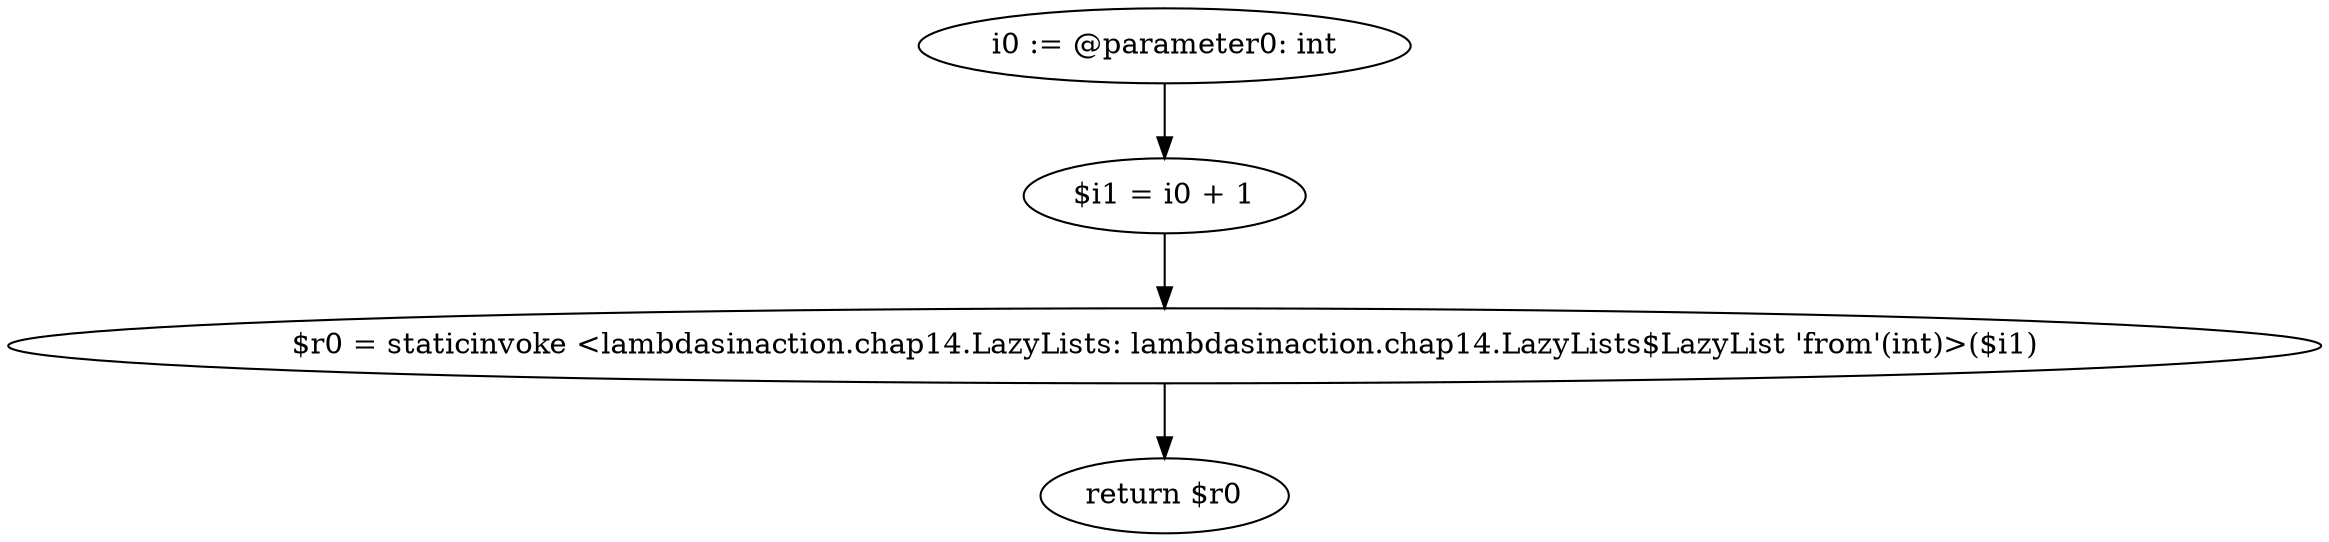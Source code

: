digraph "unitGraph" {
    "i0 := @parameter0: int"
    "$i1 = i0 + 1"
    "$r0 = staticinvoke <lambdasinaction.chap14.LazyLists: lambdasinaction.chap14.LazyLists$LazyList 'from'(int)>($i1)"
    "return $r0"
    "i0 := @parameter0: int"->"$i1 = i0 + 1";
    "$i1 = i0 + 1"->"$r0 = staticinvoke <lambdasinaction.chap14.LazyLists: lambdasinaction.chap14.LazyLists$LazyList 'from'(int)>($i1)";
    "$r0 = staticinvoke <lambdasinaction.chap14.LazyLists: lambdasinaction.chap14.LazyLists$LazyList 'from'(int)>($i1)"->"return $r0";
}
